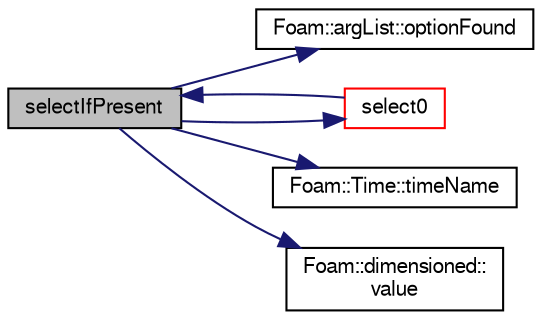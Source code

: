 digraph "selectIfPresent"
{
  bgcolor="transparent";
  edge [fontname="FreeSans",fontsize="10",labelfontname="FreeSans",labelfontsize="10"];
  node [fontname="FreeSans",fontsize="10",shape=record];
  rankdir="LR";
  Node408 [label="selectIfPresent",height=0.2,width=0.4,color="black", fillcolor="grey75", style="filled", fontcolor="black"];
  Node408 -> Node409 [color="midnightblue",fontsize="10",style="solid",fontname="FreeSans"];
  Node409 [label="Foam::argList::optionFound",height=0.2,width=0.4,color="black",URL="$a26662.html#a4beb7e89c5912d96853e53d93f7ce2ab",tooltip="Return true if the named option is found. "];
  Node408 -> Node410 [color="midnightblue",fontsize="10",style="solid",fontname="FreeSans"];
  Node410 [label="select0",height=0.2,width=0.4,color="red",URL="$a26358.html#ab8ccdddca2369465a9d3672816e8029e",tooltip="Return the set of times selected based on the argList options. "];
  Node410 -> Node408 [color="midnightblue",fontsize="10",style="solid",fontname="FreeSans"];
  Node408 -> Node471 [color="midnightblue",fontsize="10",style="solid",fontname="FreeSans"];
  Node471 [label="Foam::Time::timeName",height=0.2,width=0.4,color="black",URL="$a26350.html#ad9d86fef6eca18797c786726cf925179",tooltip="Return time name of given scalar time. "];
  Node408 -> Node468 [color="midnightblue",fontsize="10",style="solid",fontname="FreeSans"];
  Node468 [label="Foam::dimensioned::\lvalue",height=0.2,width=0.4,color="black",URL="$a26366.html#a7948200a26c85fc3a83ffa510a91d668",tooltip="Return const reference to value. "];
}
